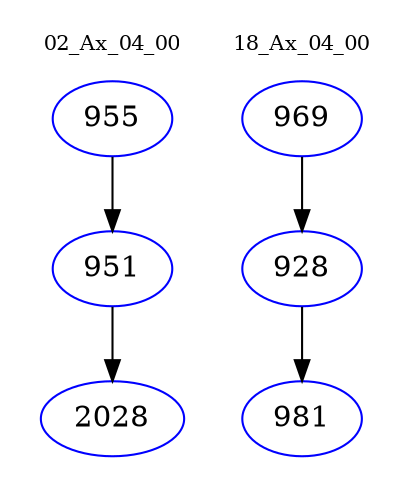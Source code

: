 digraph{
subgraph cluster_0 {
color = white
label = "02_Ax_04_00";
fontsize=10;
T0_955 [label="955", color="blue"]
T0_955 -> T0_951 [color="black"]
T0_951 [label="951", color="blue"]
T0_951 -> T0_2028 [color="black"]
T0_2028 [label="2028", color="blue"]
}
subgraph cluster_1 {
color = white
label = "18_Ax_04_00";
fontsize=10;
T1_969 [label="969", color="blue"]
T1_969 -> T1_928 [color="black"]
T1_928 [label="928", color="blue"]
T1_928 -> T1_981 [color="black"]
T1_981 [label="981", color="blue"]
}
}
